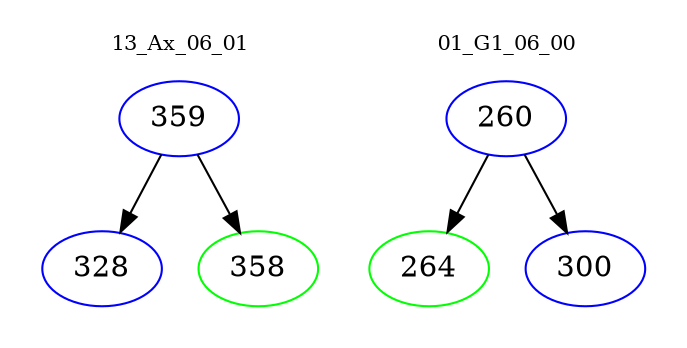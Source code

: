 digraph{
subgraph cluster_0 {
color = white
label = "13_Ax_06_01";
fontsize=10;
T0_359 [label="359", color="blue"]
T0_359 -> T0_328 [color="black"]
T0_328 [label="328", color="blue"]
T0_359 -> T0_358 [color="black"]
T0_358 [label="358", color="green"]
}
subgraph cluster_1 {
color = white
label = "01_G1_06_00";
fontsize=10;
T1_260 [label="260", color="blue"]
T1_260 -> T1_264 [color="black"]
T1_264 [label="264", color="green"]
T1_260 -> T1_300 [color="black"]
T1_300 [label="300", color="blue"]
}
}
